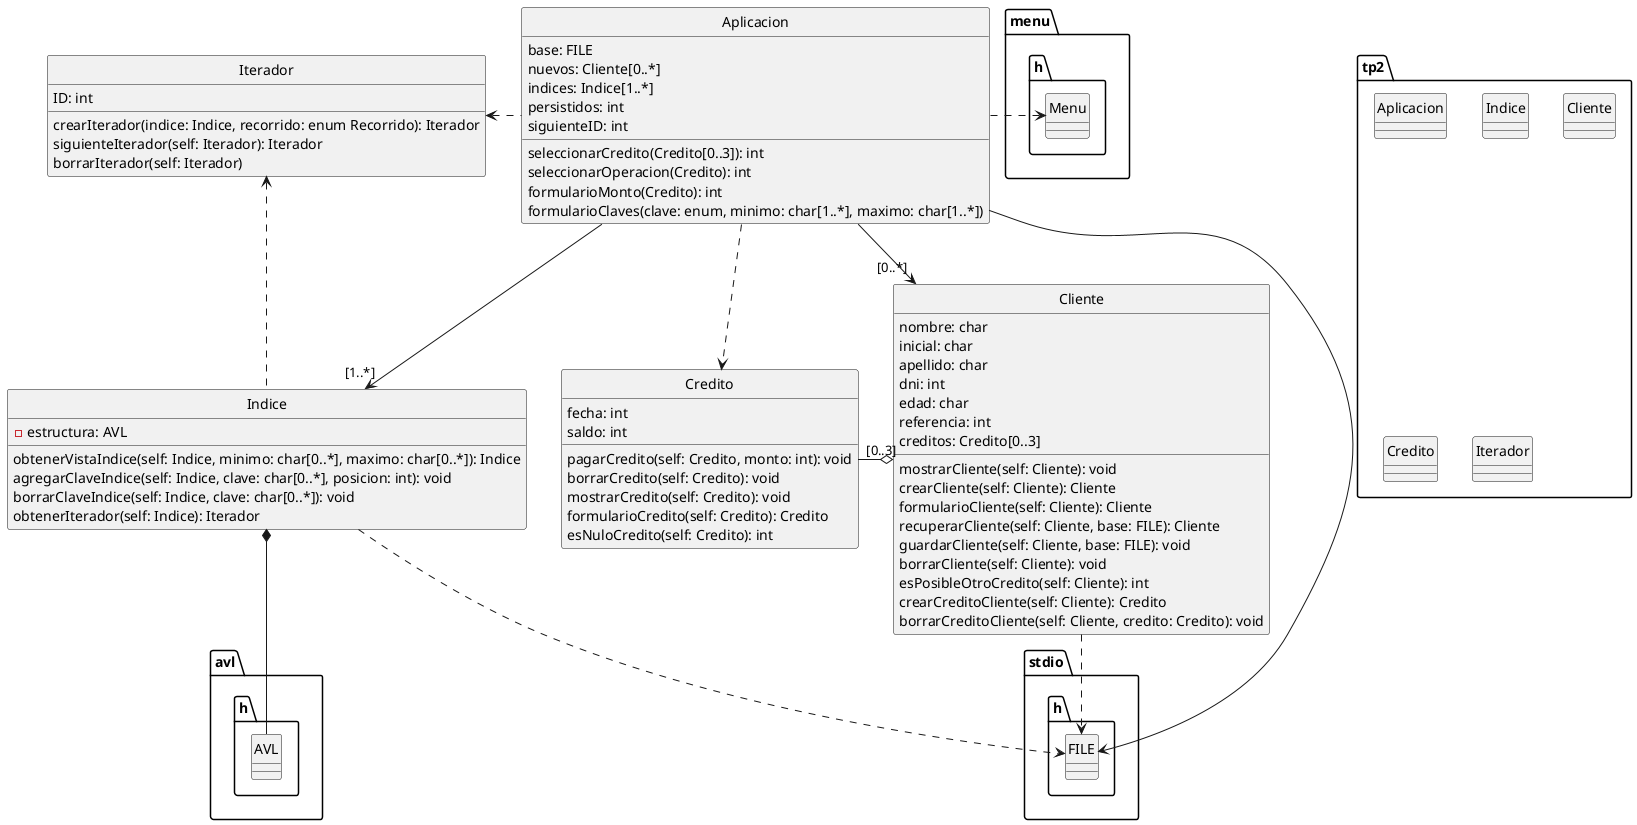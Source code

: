@startuml

package tp2 <<Folder>> {
    class Aplicacion 
    class Indice
    class Cliente
    class Credito
    class Iterador
}

package stdio.h <<Folder>> {
    class FILE
}

package avl.h <<Folder>> {
    class AVL
}

package menu.h <<Folder>> {
    class Menu
}

class Aplicacion {
	base: FILE
	nuevos: Cliente[0..*]
	indices: Indice[1..*]
	persistidos: int
	siguienteID: int
	seleccionarCredito(Credito[0..3]): int
	seleccionarOperacion(Credito): int
	formularioMonto(Credito): int
	formularioClaves(clave: enum, minimo: char[1..*], maximo: char[1..*])
}

class Cliente {
	nombre: char
 	inicial: char
	apellido: char
	dni: int
	edad: char
	referencia: int
	creditos: Credito[0..3]
	mostrarCliente(self: Cliente): void
	crearCliente(self: Cliente): Cliente
	formularioCliente(self: Cliente): Cliente
	recuperarCliente(self: Cliente, base: FILE): Cliente
	guardarCliente(self: Cliente, base: FILE): void
	borrarCliente(self: Cliente): void
	esPosibleOtroCredito(self: Cliente): int
	crearCreditoCliente(self: Cliente): Credito
	borrarCreditoCliente(self: Cliente, credito: Credito): void
}

class Credito {
	fecha: int
  	saldo: int
	pagarCredito(self: Credito, monto: int): void
	borrarCredito(self: Credito): void
	mostrarCredito(self: Credito): void
	formularioCredito(self: Credito): Credito
	esNuloCredito(self: Credito): int
}

class Indice {
	-estructura: AVL
	obtenerVistaIndice(self: Indice, minimo: char[0..*], maximo: char[0..*]): Indice
	agregarClaveIndice(self: Indice, clave: char[0..*], posicion: int): void
	borrarClaveIndice(self: Indice, clave: char[0..*]): void
	obtenerIterador(self: Indice): Iterador
}

class Iterador {
	ID: int
	crearIterador(indice: Indice, recorrido: enum Recorrido): Iterador
	siguienteIterador(self: Iterador): Iterador
	borrarIterador(self: Iterador)	
}

Aplicacion .left.> Menu
Aplicacion --> "[1..*]" Indice
Aplicacion --> FILE
Aplicacion --> "[0..*]" Cliente
Aplicacion ..> Credito
Cliente o-left- "[0..3]" Credito
Cliente ..> FILE
Indice ..> FILE
Indice *-down- AVL
Indice .up.> Iterador
Aplicacion .left.> Iterador

hide class circle

@enduml
